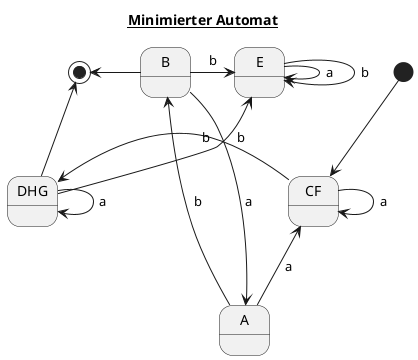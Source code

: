 @startuml
title __Minimierter Automat__
[*] -down-> CF
CF -> CF : a
CF -up> DHG : b
DHG -> DHG : a
DHG -up-> E : b
E -> E : a
E -> E : b
A -up-> CF : a
A -left-> B : b
B -> A : a
B -> E : b
B -left-> [*]

DHG --> [*]
@enduml